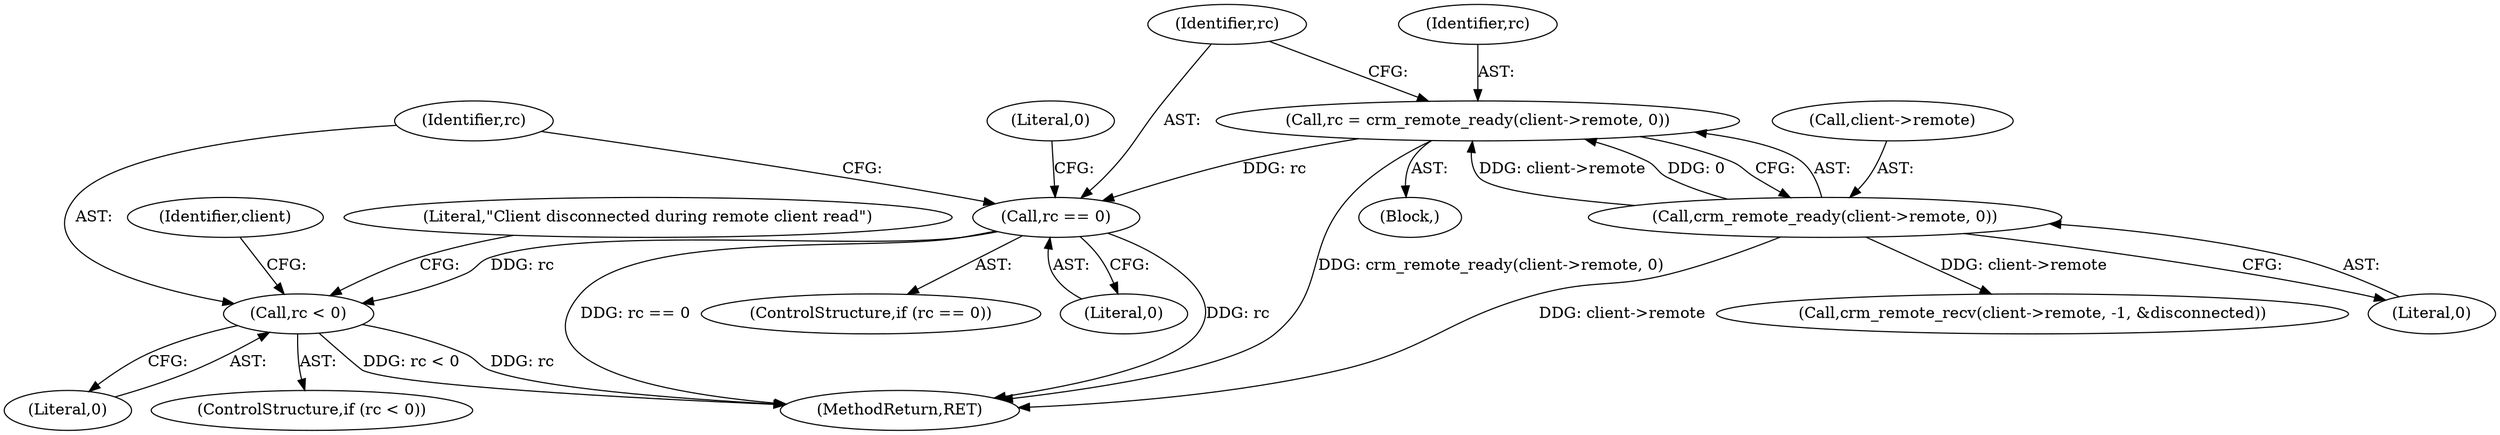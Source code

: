 digraph "0_pacemaker_5ec24a2642bd0854b884d1a9b51d12371373b410@API" {
"1000206" [label="(Call,rc = crm_remote_ready(client->remote, 0))"];
"1000208" [label="(Call,crm_remote_ready(client->remote, 0))"];
"1000214" [label="(Call,rc == 0)"];
"1000222" [label="(Call,rc < 0)"];
"1000209" [label="(Call,client->remote)"];
"1000224" [label="(Literal,0)"];
"1000227" [label="(Literal,\"Client disconnected during remote client read\")"];
"1000223" [label="(Identifier,rc)"];
"1000325" [label="(MethodReturn,RET)"];
"1000212" [label="(Literal,0)"];
"1000213" [label="(ControlStructure,if (rc == 0))"];
"1000233" [label="(Identifier,client)"];
"1000208" [label="(Call,crm_remote_ready(client->remote, 0))"];
"1000216" [label="(Literal,0)"];
"1000106" [label="(Block,)"];
"1000214" [label="(Call,rc == 0)"];
"1000206" [label="(Call,rc = crm_remote_ready(client->remote, 0))"];
"1000231" [label="(Call,crm_remote_recv(client->remote, -1, &disconnected))"];
"1000219" [label="(Literal,0)"];
"1000215" [label="(Identifier,rc)"];
"1000222" [label="(Call,rc < 0)"];
"1000207" [label="(Identifier,rc)"];
"1000221" [label="(ControlStructure,if (rc < 0))"];
"1000206" -> "1000106"  [label="AST: "];
"1000206" -> "1000208"  [label="CFG: "];
"1000207" -> "1000206"  [label="AST: "];
"1000208" -> "1000206"  [label="AST: "];
"1000215" -> "1000206"  [label="CFG: "];
"1000206" -> "1000325"  [label="DDG: crm_remote_ready(client->remote, 0)"];
"1000208" -> "1000206"  [label="DDG: client->remote"];
"1000208" -> "1000206"  [label="DDG: 0"];
"1000206" -> "1000214"  [label="DDG: rc"];
"1000208" -> "1000212"  [label="CFG: "];
"1000209" -> "1000208"  [label="AST: "];
"1000212" -> "1000208"  [label="AST: "];
"1000208" -> "1000325"  [label="DDG: client->remote"];
"1000208" -> "1000231"  [label="DDG: client->remote"];
"1000214" -> "1000213"  [label="AST: "];
"1000214" -> "1000216"  [label="CFG: "];
"1000215" -> "1000214"  [label="AST: "];
"1000216" -> "1000214"  [label="AST: "];
"1000219" -> "1000214"  [label="CFG: "];
"1000223" -> "1000214"  [label="CFG: "];
"1000214" -> "1000325"  [label="DDG: rc == 0"];
"1000214" -> "1000325"  [label="DDG: rc"];
"1000214" -> "1000222"  [label="DDG: rc"];
"1000222" -> "1000221"  [label="AST: "];
"1000222" -> "1000224"  [label="CFG: "];
"1000223" -> "1000222"  [label="AST: "];
"1000224" -> "1000222"  [label="AST: "];
"1000227" -> "1000222"  [label="CFG: "];
"1000233" -> "1000222"  [label="CFG: "];
"1000222" -> "1000325"  [label="DDG: rc"];
"1000222" -> "1000325"  [label="DDG: rc < 0"];
}
